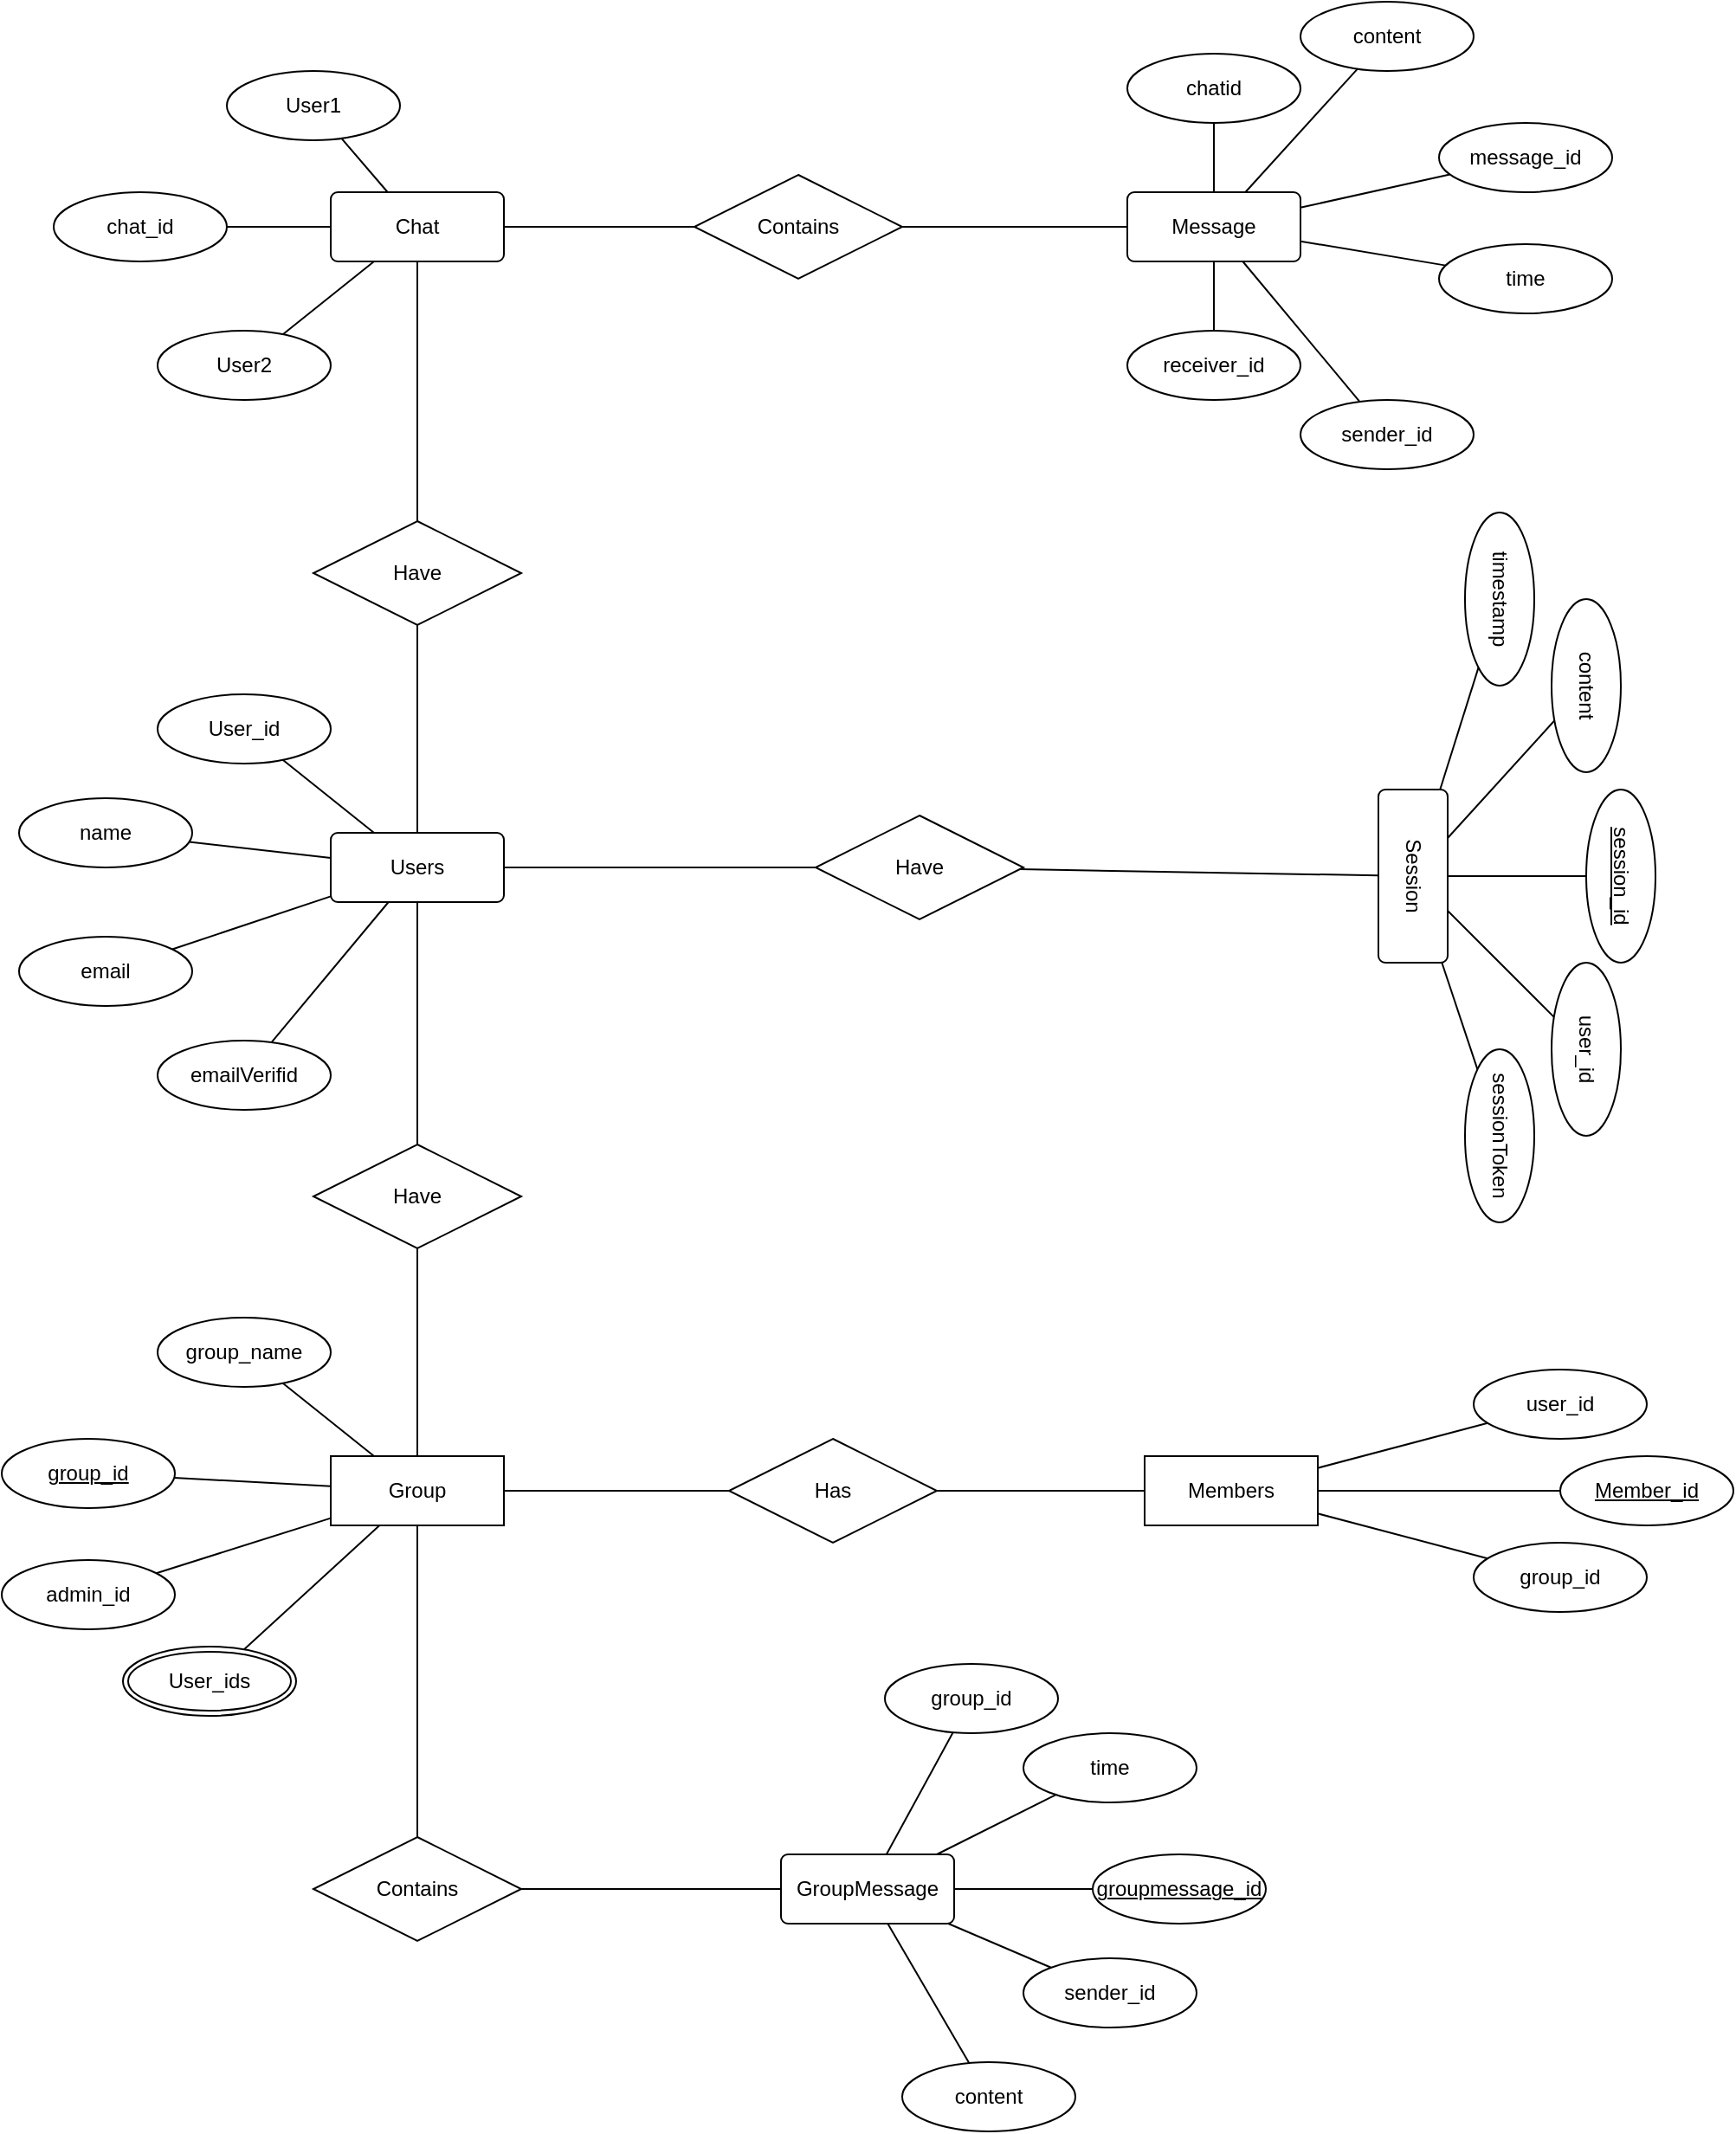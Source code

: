 <mxfile version="24.2.5" type="github">
  <diagram id="R2lEEEUBdFMjLlhIrx00" name="Page-1">
    <mxGraphModel dx="1048" dy="629" grid="1" gridSize="10" guides="1" tooltips="1" connect="1" arrows="1" fold="1" page="1" pageScale="1" pageWidth="1920" pageHeight="1200" math="0" shadow="0" extFonts="Permanent Marker^https://fonts.googleapis.com/css?family=Permanent+Marker">
      <root>
        <mxCell id="0" />
        <mxCell id="1" parent="0" />
        <mxCell id="Vi9VGwTTPAnLPLgZi41g-36" value="" style="group" parent="1" vertex="1" connectable="0">
          <mxGeometry x="70" y="150" width="260" height="190" as="geometry" />
        </mxCell>
        <mxCell id="Vi9VGwTTPAnLPLgZi41g-1" value="Chat" style="rounded=1;arcSize=10;whiteSpace=wrap;html=1;align=center;" parent="Vi9VGwTTPAnLPLgZi41g-36" vertex="1">
          <mxGeometry x="160" y="70" width="100" height="40" as="geometry" />
        </mxCell>
        <mxCell id="Vi9VGwTTPAnLPLgZi41g-2" value="chat_id" style="ellipse;whiteSpace=wrap;html=1;align=center;" parent="Vi9VGwTTPAnLPLgZi41g-36" vertex="1">
          <mxGeometry y="70" width="100" height="40" as="geometry" />
        </mxCell>
        <mxCell id="Vi9VGwTTPAnLPLgZi41g-3" value="User2" style="ellipse;whiteSpace=wrap;html=1;align=center;" parent="Vi9VGwTTPAnLPLgZi41g-36" vertex="1">
          <mxGeometry x="60" y="150" width="100" height="40" as="geometry" />
        </mxCell>
        <mxCell id="Vi9VGwTTPAnLPLgZi41g-4" value="User1" style="ellipse;whiteSpace=wrap;html=1;align=center;" parent="Vi9VGwTTPAnLPLgZi41g-36" vertex="1">
          <mxGeometry x="100" width="100" height="40" as="geometry" />
        </mxCell>
        <mxCell id="Vi9VGwTTPAnLPLgZi41g-32" value="" style="endArrow=none;html=1;rounded=0;" parent="Vi9VGwTTPAnLPLgZi41g-36" source="Vi9VGwTTPAnLPLgZi41g-3" target="Vi9VGwTTPAnLPLgZi41g-1" edge="1">
          <mxGeometry relative="1" as="geometry">
            <mxPoint x="180" y="170" as="sourcePoint" />
            <mxPoint x="340" y="170" as="targetPoint" />
          </mxGeometry>
        </mxCell>
        <mxCell id="Vi9VGwTTPAnLPLgZi41g-33" value="" style="endArrow=none;html=1;rounded=0;" parent="Vi9VGwTTPAnLPLgZi41g-36" source="Vi9VGwTTPAnLPLgZi41g-2" target="Vi9VGwTTPAnLPLgZi41g-1" edge="1">
          <mxGeometry relative="1" as="geometry">
            <mxPoint x="190" y="180" as="sourcePoint" />
            <mxPoint x="350" y="180" as="targetPoint" />
          </mxGeometry>
        </mxCell>
        <mxCell id="Vi9VGwTTPAnLPLgZi41g-34" value="" style="endArrow=none;html=1;rounded=0;" parent="Vi9VGwTTPAnLPLgZi41g-36" source="Vi9VGwTTPAnLPLgZi41g-1" target="Vi9VGwTTPAnLPLgZi41g-4" edge="1">
          <mxGeometry relative="1" as="geometry">
            <mxPoint x="200" y="190" as="sourcePoint" />
            <mxPoint x="360" y="190" as="targetPoint" />
          </mxGeometry>
        </mxCell>
        <mxCell id="Vi9VGwTTPAnLPLgZi41g-37" value="" style="group" parent="1" vertex="1" connectable="0">
          <mxGeometry x="690" y="110" width="280" height="270" as="geometry" />
        </mxCell>
        <mxCell id="Vi9VGwTTPAnLPLgZi41g-18" value="Message" style="rounded=1;arcSize=10;whiteSpace=wrap;html=1;align=center;" parent="Vi9VGwTTPAnLPLgZi41g-37" vertex="1">
          <mxGeometry y="110" width="100" height="40" as="geometry" />
        </mxCell>
        <mxCell id="Vi9VGwTTPAnLPLgZi41g-19" value="message_id" style="ellipse;whiteSpace=wrap;html=1;align=center;" parent="Vi9VGwTTPAnLPLgZi41g-37" vertex="1">
          <mxGeometry x="180" y="70" width="100" height="40" as="geometry" />
        </mxCell>
        <mxCell id="Vi9VGwTTPAnLPLgZi41g-20" value="chatid" style="ellipse;whiteSpace=wrap;html=1;align=center;" parent="Vi9VGwTTPAnLPLgZi41g-37" vertex="1">
          <mxGeometry y="30" width="100" height="40" as="geometry" />
        </mxCell>
        <mxCell id="Vi9VGwTTPAnLPLgZi41g-21" value="sender_id" style="ellipse;whiteSpace=wrap;html=1;align=center;" parent="Vi9VGwTTPAnLPLgZi41g-37" vertex="1">
          <mxGeometry x="100" y="230" width="100" height="40" as="geometry" />
        </mxCell>
        <mxCell id="Vi9VGwTTPAnLPLgZi41g-22" value="time" style="ellipse;whiteSpace=wrap;html=1;align=center;" parent="Vi9VGwTTPAnLPLgZi41g-37" vertex="1">
          <mxGeometry x="180" y="140" width="100" height="40" as="geometry" />
        </mxCell>
        <mxCell id="Vi9VGwTTPAnLPLgZi41g-23" value="content" style="ellipse;whiteSpace=wrap;html=1;align=center;" parent="Vi9VGwTTPAnLPLgZi41g-37" vertex="1">
          <mxGeometry x="100" width="100" height="40" as="geometry" />
        </mxCell>
        <mxCell id="Vi9VGwTTPAnLPLgZi41g-24" value="receiver_id" style="ellipse;whiteSpace=wrap;html=1;align=center;" parent="Vi9VGwTTPAnLPLgZi41g-37" vertex="1">
          <mxGeometry y="190" width="100" height="40" as="geometry" />
        </mxCell>
        <mxCell id="Vi9VGwTTPAnLPLgZi41g-25" value="" style="endArrow=none;html=1;rounded=0;" parent="Vi9VGwTTPAnLPLgZi41g-37" source="Vi9VGwTTPAnLPLgZi41g-18" target="Vi9VGwTTPAnLPLgZi41g-20" edge="1">
          <mxGeometry relative="1" as="geometry">
            <mxPoint x="-110" y="40" as="sourcePoint" />
            <mxPoint x="50" y="40" as="targetPoint" />
          </mxGeometry>
        </mxCell>
        <mxCell id="Vi9VGwTTPAnLPLgZi41g-27" value="" style="endArrow=none;html=1;rounded=0;" parent="Vi9VGwTTPAnLPLgZi41g-37" source="Vi9VGwTTPAnLPLgZi41g-21" target="Vi9VGwTTPAnLPLgZi41g-18" edge="1">
          <mxGeometry relative="1" as="geometry">
            <mxPoint x="-30" y="-70" as="sourcePoint" />
            <mxPoint x="130" y="-70" as="targetPoint" />
          </mxGeometry>
        </mxCell>
        <mxCell id="Vi9VGwTTPAnLPLgZi41g-28" value="" style="endArrow=none;html=1;rounded=0;" parent="Vi9VGwTTPAnLPLgZi41g-37" source="Vi9VGwTTPAnLPLgZi41g-24" target="Vi9VGwTTPAnLPLgZi41g-18" edge="1">
          <mxGeometry relative="1" as="geometry">
            <mxPoint x="-50" y="-40" as="sourcePoint" />
            <mxPoint x="110" y="-40" as="targetPoint" />
          </mxGeometry>
        </mxCell>
        <mxCell id="Vi9VGwTTPAnLPLgZi41g-29" value="" style="endArrow=none;html=1;rounded=0;" parent="Vi9VGwTTPAnLPLgZi41g-37" source="Vi9VGwTTPAnLPLgZi41g-18" target="Vi9VGwTTPAnLPLgZi41g-22" edge="1">
          <mxGeometry relative="1" as="geometry">
            <mxPoint x="-40" y="-10" as="sourcePoint" />
            <mxPoint x="120" y="-10" as="targetPoint" />
          </mxGeometry>
        </mxCell>
        <mxCell id="Vi9VGwTTPAnLPLgZi41g-30" value="" style="endArrow=none;html=1;rounded=0;" parent="Vi9VGwTTPAnLPLgZi41g-37" source="Vi9VGwTTPAnLPLgZi41g-18" target="Vi9VGwTTPAnLPLgZi41g-19" edge="1">
          <mxGeometry relative="1" as="geometry">
            <mxPoint x="-90" y="19.09" as="sourcePoint" />
            <mxPoint x="70" y="19.09" as="targetPoint" />
          </mxGeometry>
        </mxCell>
        <mxCell id="Vi9VGwTTPAnLPLgZi41g-31" value="" style="endArrow=none;html=1;rounded=0;" parent="Vi9VGwTTPAnLPLgZi41g-37" source="Vi9VGwTTPAnLPLgZi41g-18" target="Vi9VGwTTPAnLPLgZi41g-23" edge="1">
          <mxGeometry relative="1" as="geometry">
            <mxPoint x="-30" y="70" as="sourcePoint" />
            <mxPoint x="130" y="70" as="targetPoint" />
          </mxGeometry>
        </mxCell>
        <mxCell id="Vi9VGwTTPAnLPLgZi41g-38" value="Contains" style="shape=rhombus;perimeter=rhombusPerimeter;whiteSpace=wrap;html=1;align=center;" parent="1" vertex="1">
          <mxGeometry x="440" y="210" width="120" height="60" as="geometry" />
        </mxCell>
        <mxCell id="Vi9VGwTTPAnLPLgZi41g-40" value="" style="endArrow=none;html=1;rounded=0;" parent="1" source="Vi9VGwTTPAnLPLgZi41g-1" target="Vi9VGwTTPAnLPLgZi41g-38" edge="1">
          <mxGeometry relative="1" as="geometry">
            <mxPoint x="410" y="370" as="sourcePoint" />
            <mxPoint x="570" y="370" as="targetPoint" />
          </mxGeometry>
        </mxCell>
        <mxCell id="Vi9VGwTTPAnLPLgZi41g-41" value="" style="endArrow=none;html=1;rounded=0;" parent="1" source="Vi9VGwTTPAnLPLgZi41g-38" target="Vi9VGwTTPAnLPLgZi41g-18" edge="1">
          <mxGeometry relative="1" as="geometry">
            <mxPoint x="580" y="260" as="sourcePoint" />
            <mxPoint x="580" y="380" as="targetPoint" />
          </mxGeometry>
        </mxCell>
        <mxCell id="Vi9VGwTTPAnLPLgZi41g-42" value="Users" style="rounded=1;arcSize=10;whiteSpace=wrap;html=1;align=center;" parent="1" vertex="1">
          <mxGeometry x="230" y="590" width="100" height="40" as="geometry" />
        </mxCell>
        <mxCell id="Vi9VGwTTPAnLPLgZi41g-44" value="name" style="ellipse;whiteSpace=wrap;html=1;align=center;" parent="1" vertex="1">
          <mxGeometry x="50" y="570" width="100" height="40" as="geometry" />
        </mxCell>
        <mxCell id="Vi9VGwTTPAnLPLgZi41g-45" value="User_id" style="ellipse;whiteSpace=wrap;html=1;align=center;" parent="1" vertex="1">
          <mxGeometry x="130" y="510" width="100" height="40" as="geometry" />
        </mxCell>
        <mxCell id="Vi9VGwTTPAnLPLgZi41g-46" value="email" style="ellipse;whiteSpace=wrap;html=1;align=center;" parent="1" vertex="1">
          <mxGeometry x="50" y="650" width="100" height="40" as="geometry" />
        </mxCell>
        <mxCell id="Vi9VGwTTPAnLPLgZi41g-47" value="Have" style="shape=rhombus;perimeter=rhombusPerimeter;whiteSpace=wrap;html=1;align=center;" parent="1" vertex="1">
          <mxGeometry x="220" y="410" width="120" height="60" as="geometry" />
        </mxCell>
        <mxCell id="Vi9VGwTTPAnLPLgZi41g-48" value="" style="endArrow=none;html=1;rounded=0;" parent="1" source="Vi9VGwTTPAnLPLgZi41g-45" target="Vi9VGwTTPAnLPLgZi41g-42" edge="1">
          <mxGeometry relative="1" as="geometry">
            <mxPoint x="340" y="510" as="sourcePoint" />
            <mxPoint x="500" y="510" as="targetPoint" />
          </mxGeometry>
        </mxCell>
        <mxCell id="Vi9VGwTTPAnLPLgZi41g-49" value="" style="endArrow=none;html=1;rounded=0;" parent="1" source="Vi9VGwTTPAnLPLgZi41g-44" target="Vi9VGwTTPAnLPLgZi41g-42" edge="1">
          <mxGeometry relative="1" as="geometry">
            <mxPoint x="350" y="520" as="sourcePoint" />
            <mxPoint x="510" y="520" as="targetPoint" />
          </mxGeometry>
        </mxCell>
        <mxCell id="Vi9VGwTTPAnLPLgZi41g-50" value="" style="endArrow=none;html=1;rounded=0;" parent="1" source="Vi9VGwTTPAnLPLgZi41g-46" target="Vi9VGwTTPAnLPLgZi41g-42" edge="1">
          <mxGeometry relative="1" as="geometry">
            <mxPoint x="360" y="530" as="sourcePoint" />
            <mxPoint x="520" y="530" as="targetPoint" />
          </mxGeometry>
        </mxCell>
        <mxCell id="Vi9VGwTTPAnLPLgZi41g-51" value="" style="endArrow=none;html=1;rounded=0;" parent="1" source="Vi9VGwTTPAnLPLgZi41g-47" target="Vi9VGwTTPAnLPLgZi41g-1" edge="1">
          <mxGeometry relative="1" as="geometry">
            <mxPoint x="370" y="540" as="sourcePoint" />
            <mxPoint x="530" y="540" as="targetPoint" />
          </mxGeometry>
        </mxCell>
        <mxCell id="Vi9VGwTTPAnLPLgZi41g-52" value="" style="endArrow=none;html=1;rounded=0;entryX=0.5;entryY=0;entryDx=0;entryDy=0;" parent="1" source="Vi9VGwTTPAnLPLgZi41g-47" target="Vi9VGwTTPAnLPLgZi41g-42" edge="1">
          <mxGeometry relative="1" as="geometry">
            <mxPoint x="380" y="550" as="sourcePoint" />
            <mxPoint x="540" y="550" as="targetPoint" />
          </mxGeometry>
        </mxCell>
        <mxCell id="Vi9VGwTTPAnLPLgZi41g-53" value="emailVerifid" style="ellipse;whiteSpace=wrap;html=1;align=center;" parent="1" vertex="1">
          <mxGeometry x="130" y="710" width="100" height="40" as="geometry" />
        </mxCell>
        <mxCell id="Vi9VGwTTPAnLPLgZi41g-55" value="" style="endArrow=none;html=1;rounded=0;" parent="1" source="Vi9VGwTTPAnLPLgZi41g-53" target="Vi9VGwTTPAnLPLgZi41g-42" edge="1">
          <mxGeometry relative="1" as="geometry">
            <mxPoint x="330" y="530" as="sourcePoint" />
            <mxPoint x="490" y="530" as="targetPoint" />
          </mxGeometry>
        </mxCell>
        <mxCell id="T0tt__jKA5-Umze5FoJz-44" value="" style="group;rotation=90;" parent="1" vertex="1" connectable="0">
          <mxGeometry x="710" y="530" width="410" height="160" as="geometry" />
        </mxCell>
        <mxCell id="T0tt__jKA5-Umze5FoJz-29" value="Session" style="rounded=1;arcSize=10;whiteSpace=wrap;html=1;align=center;rotation=90;" parent="T0tt__jKA5-Umze5FoJz-44" vertex="1">
          <mxGeometry x="95" y="65" width="100" height="40" as="geometry" />
        </mxCell>
        <mxCell id="T0tt__jKA5-Umze5FoJz-37" value="" style="endArrow=none;html=1;rounded=0;" parent="T0tt__jKA5-Umze5FoJz-44" source="T0tt__jKA5-Umze5FoJz-29" target="T0tt__jKA5-Umze5FoJz-34" edge="1">
          <mxGeometry relative="1" as="geometry">
            <mxPoint x="225" y="-55" as="sourcePoint" />
            <mxPoint x="225" y="105" as="targetPoint" />
          </mxGeometry>
        </mxCell>
        <mxCell id="T0tt__jKA5-Umze5FoJz-38" value="" style="endArrow=none;html=1;rounded=0;" parent="T0tt__jKA5-Umze5FoJz-44" source="T0tt__jKA5-Umze5FoJz-29" target="T0tt__jKA5-Umze5FoJz-31" edge="1">
          <mxGeometry relative="1" as="geometry">
            <mxPoint x="215" y="-45" as="sourcePoint" />
            <mxPoint x="215" y="115" as="targetPoint" />
          </mxGeometry>
        </mxCell>
        <mxCell id="T0tt__jKA5-Umze5FoJz-39" value="" style="endArrow=none;html=1;rounded=0;" parent="T0tt__jKA5-Umze5FoJz-44" source="T0tt__jKA5-Umze5FoJz-35" target="T0tt__jKA5-Umze5FoJz-29" edge="1">
          <mxGeometry relative="1" as="geometry">
            <mxPoint x="205" y="-35" as="sourcePoint" />
            <mxPoint x="205" y="125" as="targetPoint" />
          </mxGeometry>
        </mxCell>
        <mxCell id="T0tt__jKA5-Umze5FoJz-40" value="" style="endArrow=none;html=1;rounded=0;" parent="T0tt__jKA5-Umze5FoJz-44" source="T0tt__jKA5-Umze5FoJz-29" target="T0tt__jKA5-Umze5FoJz-30" edge="1">
          <mxGeometry relative="1" as="geometry">
            <mxPoint x="195" y="-25" as="sourcePoint" />
            <mxPoint x="195" y="135" as="targetPoint" />
          </mxGeometry>
        </mxCell>
        <mxCell id="T0tt__jKA5-Umze5FoJz-41" value="" style="endArrow=none;html=1;rounded=0;" parent="T0tt__jKA5-Umze5FoJz-44" source="T0tt__jKA5-Umze5FoJz-29" target="T0tt__jKA5-Umze5FoJz-33" edge="1">
          <mxGeometry relative="1" as="geometry">
            <mxPoint x="185" y="-15" as="sourcePoint" />
            <mxPoint x="185" y="145" as="targetPoint" />
          </mxGeometry>
        </mxCell>
        <mxCell id="T0tt__jKA5-Umze5FoJz-43" value="" style="group;rotation=90;" parent="T0tt__jKA5-Umze5FoJz-44" vertex="1" connectable="0">
          <mxGeometry x="25" y="25" width="410" height="110" as="geometry" />
        </mxCell>
        <mxCell id="T0tt__jKA5-Umze5FoJz-30" value="user_id" style="ellipse;whiteSpace=wrap;html=1;align=center;rotation=90;" parent="T0tt__jKA5-Umze5FoJz-43" vertex="1">
          <mxGeometry x="170" y="140" width="100" height="40" as="geometry" />
        </mxCell>
        <mxCell id="T0tt__jKA5-Umze5FoJz-31" value="content" style="ellipse;whiteSpace=wrap;html=1;align=center;rotation=90;" parent="T0tt__jKA5-Umze5FoJz-43" vertex="1">
          <mxGeometry x="170" y="-70" width="100" height="40" as="geometry" />
        </mxCell>
        <mxCell id="T0tt__jKA5-Umze5FoJz-33" value="sessionToken" style="ellipse;whiteSpace=wrap;html=1;align=center;rotation=90;" parent="T0tt__jKA5-Umze5FoJz-43" vertex="1">
          <mxGeometry x="120" y="190" width="100" height="40" as="geometry" />
        </mxCell>
        <mxCell id="T0tt__jKA5-Umze5FoJz-34" value="session_id" style="ellipse;whiteSpace=wrap;html=1;align=center;fontStyle=4;rotation=90;" parent="T0tt__jKA5-Umze5FoJz-43" vertex="1">
          <mxGeometry x="190" y="40" width="100" height="40" as="geometry" />
        </mxCell>
        <mxCell id="T0tt__jKA5-Umze5FoJz-35" value="timestamp" style="ellipse;whiteSpace=wrap;html=1;align=center;rotation=90;" parent="T0tt__jKA5-Umze5FoJz-43" vertex="1">
          <mxGeometry x="120" y="-120" width="100" height="40" as="geometry" />
        </mxCell>
        <mxCell id="T0tt__jKA5-Umze5FoJz-49" value="Have" style="shape=rhombus;perimeter=rhombusPerimeter;whiteSpace=wrap;html=1;align=center;" parent="1" vertex="1">
          <mxGeometry x="220" y="770" width="120" height="60" as="geometry" />
        </mxCell>
        <mxCell id="T0tt__jKA5-Umze5FoJz-50" value="" style="endArrow=none;html=1;rounded=0;" parent="1" source="T0tt__jKA5-Umze5FoJz-49" target="Vi9VGwTTPAnLPLgZi41g-42" edge="1">
          <mxGeometry relative="1" as="geometry">
            <mxPoint x="500" y="910" as="sourcePoint" />
            <mxPoint x="410" y="630" as="targetPoint" />
          </mxGeometry>
        </mxCell>
        <mxCell id="T0tt__jKA5-Umze5FoJz-51" value="" style="endArrow=none;html=1;rounded=0;" parent="1" source="T0tt__jKA5-Umze5FoJz-49" target="T0tt__jKA5-Umze5FoJz-16" edge="1">
          <mxGeometry relative="1" as="geometry">
            <mxPoint x="510" y="920" as="sourcePoint" />
            <mxPoint x="410" y="960" as="targetPoint" />
          </mxGeometry>
        </mxCell>
        <mxCell id="T0tt__jKA5-Umze5FoJz-52" value="Have" style="shape=rhombus;perimeter=rhombusPerimeter;whiteSpace=wrap;html=1;align=center;" parent="1" vertex="1">
          <mxGeometry x="510" y="580" width="120" height="60" as="geometry" />
        </mxCell>
        <mxCell id="T0tt__jKA5-Umze5FoJz-54" value="" style="endArrow=none;html=1;rounded=0;" parent="1" source="T0tt__jKA5-Umze5FoJz-52" target="T0tt__jKA5-Umze5FoJz-29" edge="1">
          <mxGeometry relative="1" as="geometry">
            <mxPoint x="460" y="670" as="sourcePoint" />
            <mxPoint x="620" y="670" as="targetPoint" />
          </mxGeometry>
        </mxCell>
        <mxCell id="T0tt__jKA5-Umze5FoJz-55" value="" style="endArrow=none;html=1;rounded=0;" parent="1" source="Vi9VGwTTPAnLPLgZi41g-42" target="T0tt__jKA5-Umze5FoJz-52" edge="1">
          <mxGeometry relative="1" as="geometry">
            <mxPoint x="380" y="700" as="sourcePoint" />
            <mxPoint x="630" y="680" as="targetPoint" />
          </mxGeometry>
        </mxCell>
        <mxCell id="T0tt__jKA5-Umze5FoJz-65" value="Has" style="shape=rhombus;perimeter=rhombusPerimeter;whiteSpace=wrap;html=1;align=center;" parent="1" vertex="1">
          <mxGeometry x="460" y="940" width="120" height="60" as="geometry" />
        </mxCell>
        <mxCell id="T0tt__jKA5-Umze5FoJz-67" value="" style="endArrow=none;html=1;rounded=0;" parent="1" source="T0tt__jKA5-Umze5FoJz-16" target="T0tt__jKA5-Umze5FoJz-65" edge="1">
          <mxGeometry relative="1" as="geometry">
            <mxPoint x="390" y="770" as="sourcePoint" />
            <mxPoint x="550" y="770" as="targetPoint" />
          </mxGeometry>
        </mxCell>
        <mxCell id="T0tt__jKA5-Umze5FoJz-68" value="" style="endArrow=none;html=1;rounded=0;" parent="1" source="T0tt__jKA5-Umze5FoJz-65" target="T0tt__jKA5-Umze5FoJz-11" edge="1">
          <mxGeometry relative="1" as="geometry">
            <mxPoint x="400" y="780" as="sourcePoint" />
            <mxPoint x="560" y="780" as="targetPoint" />
          </mxGeometry>
        </mxCell>
        <mxCell id="7wosPKf5n-4ov4MLaff9-3" value="" style="group" vertex="1" connectable="0" parent="1">
          <mxGeometry x="700" y="900" width="340" height="140" as="geometry" />
        </mxCell>
        <mxCell id="T0tt__jKA5-Umze5FoJz-11" value="Members" style="whiteSpace=wrap;html=1;align=center;" parent="7wosPKf5n-4ov4MLaff9-3" vertex="1">
          <mxGeometry y="50" width="100" height="40" as="geometry" />
        </mxCell>
        <mxCell id="T0tt__jKA5-Umze5FoJz-10" value="" style="endArrow=none;html=1;rounded=0;" parent="7wosPKf5n-4ov4MLaff9-3" source="T0tt__jKA5-Umze5FoJz-8" target="T0tt__jKA5-Umze5FoJz-11" edge="1">
          <mxGeometry relative="1" as="geometry">
            <mxPoint x="50" y="282.5" as="sourcePoint" />
            <mxPoint x="210" y="282.5" as="targetPoint" />
          </mxGeometry>
        </mxCell>
        <mxCell id="T0tt__jKA5-Umze5FoJz-12" value="" style="endArrow=none;html=1;rounded=0;" parent="7wosPKf5n-4ov4MLaff9-3" source="T0tt__jKA5-Umze5FoJz-5" target="T0tt__jKA5-Umze5FoJz-11" edge="1">
          <mxGeometry relative="1" as="geometry">
            <mxPoint x="-40" y="372.5" as="sourcePoint" />
            <mxPoint x="120" y="372.5" as="targetPoint" />
          </mxGeometry>
        </mxCell>
        <mxCell id="T0tt__jKA5-Umze5FoJz-14" value="" style="endArrow=none;html=1;rounded=0;" parent="7wosPKf5n-4ov4MLaff9-3" source="T0tt__jKA5-Umze5FoJz-7" target="T0tt__jKA5-Umze5FoJz-11" edge="1">
          <mxGeometry relative="1" as="geometry">
            <mxPoint x="-50" y="362.5" as="sourcePoint" />
            <mxPoint x="110" y="362.5" as="targetPoint" />
          </mxGeometry>
        </mxCell>
        <mxCell id="7wosPKf5n-4ov4MLaff9-2" value="" style="group" vertex="1" connectable="0" parent="7wosPKf5n-4ov4MLaff9-3">
          <mxGeometry x="190" width="150" height="140" as="geometry" />
        </mxCell>
        <mxCell id="T0tt__jKA5-Umze5FoJz-5" value="Member_id" style="ellipse;whiteSpace=wrap;html=1;align=center;fontStyle=4;" parent="7wosPKf5n-4ov4MLaff9-2" vertex="1">
          <mxGeometry x="50" y="50" width="100" height="40" as="geometry" />
        </mxCell>
        <mxCell id="T0tt__jKA5-Umze5FoJz-7" value="user_id" style="ellipse;whiteSpace=wrap;html=1;align=center;container=0;" parent="7wosPKf5n-4ov4MLaff9-2" vertex="1">
          <mxGeometry width="100" height="40" as="geometry" />
        </mxCell>
        <mxCell id="T0tt__jKA5-Umze5FoJz-8" value="group_id" style="ellipse;whiteSpace=wrap;html=1;align=center;container=0;" parent="7wosPKf5n-4ov4MLaff9-2" vertex="1">
          <mxGeometry y="100" width="100" height="40" as="geometry" />
        </mxCell>
        <mxCell id="7wosPKf5n-4ov4MLaff9-18" value="Contains" style="shape=rhombus;perimeter=rhombusPerimeter;whiteSpace=wrap;html=1;align=center;" vertex="1" parent="1">
          <mxGeometry x="220" y="1170" width="120" height="60" as="geometry" />
        </mxCell>
        <mxCell id="7wosPKf5n-4ov4MLaff9-19" value="" style="endArrow=none;html=1;rounded=0;" edge="1" parent="1" source="7wosPKf5n-4ov4MLaff9-18" target="7wosPKf5n-4ov4MLaff9-5">
          <mxGeometry relative="1" as="geometry">
            <mxPoint x="700" y="1210" as="sourcePoint" />
            <mxPoint x="700" y="1330" as="targetPoint" />
          </mxGeometry>
        </mxCell>
        <mxCell id="T0tt__jKA5-Umze5FoJz-19" value="group_id" style="ellipse;whiteSpace=wrap;html=1;align=center;fontStyle=4;" parent="1" vertex="1">
          <mxGeometry x="40" y="940" width="100" height="40" as="geometry" />
        </mxCell>
        <mxCell id="T0tt__jKA5-Umze5FoJz-24" value="" style="endArrow=none;html=1;rounded=0;" parent="1" source="T0tt__jKA5-Umze5FoJz-19" target="T0tt__jKA5-Umze5FoJz-16" edge="1">
          <mxGeometry relative="1" as="geometry">
            <mxPoint x="1050" y="1750" as="sourcePoint" />
            <mxPoint x="1210" y="1750" as="targetPoint" />
          </mxGeometry>
        </mxCell>
        <mxCell id="T0tt__jKA5-Umze5FoJz-16" value="Group" style="whiteSpace=wrap;html=1;align=center;" parent="1" vertex="1">
          <mxGeometry x="230" y="950" width="100" height="40" as="geometry" />
        </mxCell>
        <mxCell id="T0tt__jKA5-Umze5FoJz-23" value="" style="endArrow=none;html=1;rounded=0;" parent="1" source="T0tt__jKA5-Umze5FoJz-18" target="T0tt__jKA5-Umze5FoJz-16" edge="1">
          <mxGeometry relative="1" as="geometry">
            <mxPoint x="1080" y="1780" as="sourcePoint" />
            <mxPoint x="1240" y="1780" as="targetPoint" />
          </mxGeometry>
        </mxCell>
        <mxCell id="T0tt__jKA5-Umze5FoJz-25" value="" style="endArrow=none;html=1;rounded=0;" parent="1" source="T0tt__jKA5-Umze5FoJz-16" target="T0tt__jKA5-Umze5FoJz-20" edge="1">
          <mxGeometry relative="1" as="geometry">
            <mxPoint x="1090" y="1790" as="sourcePoint" />
            <mxPoint x="1250" y="1790" as="targetPoint" />
          </mxGeometry>
        </mxCell>
        <mxCell id="T0tt__jKA5-Umze5FoJz-27" value="" style="endArrow=none;html=1;rounded=0;" parent="1" source="T0tt__jKA5-Umze5FoJz-22" target="T0tt__jKA5-Umze5FoJz-16" edge="1">
          <mxGeometry relative="1" as="geometry">
            <mxPoint x="754.275" y="1402.85" as="sourcePoint" />
            <mxPoint x="1230" y="1770" as="targetPoint" />
          </mxGeometry>
        </mxCell>
        <mxCell id="T0tt__jKA5-Umze5FoJz-18" value="group_name" style="ellipse;whiteSpace=wrap;html=1;align=center;" parent="1" vertex="1">
          <mxGeometry x="130" y="870" width="100" height="40" as="geometry" />
        </mxCell>
        <mxCell id="T0tt__jKA5-Umze5FoJz-20" value="admin_id" style="ellipse;whiteSpace=wrap;html=1;align=center;" parent="1" vertex="1">
          <mxGeometry x="40" y="1010" width="100" height="40" as="geometry" />
        </mxCell>
        <mxCell id="T0tt__jKA5-Umze5FoJz-22" value="User_ids" style="ellipse;shape=doubleEllipse;margin=3;whiteSpace=wrap;html=1;align=center;" parent="1" vertex="1">
          <mxGeometry x="110" y="1060" width="100" height="40" as="geometry" />
        </mxCell>
        <mxCell id="7wosPKf5n-4ov4MLaff9-21" value="" style="endArrow=none;html=1;rounded=0;" edge="1" parent="1" source="T0tt__jKA5-Umze5FoJz-16" target="7wosPKf5n-4ov4MLaff9-18">
          <mxGeometry relative="1" as="geometry">
            <mxPoint x="500" y="1070" as="sourcePoint" />
            <mxPoint x="660" y="1070" as="targetPoint" />
          </mxGeometry>
        </mxCell>
        <mxCell id="7wosPKf5n-4ov4MLaff9-24" value="" style="group" vertex="1" connectable="0" parent="1">
          <mxGeometry x="490" y="1070" width="280" height="270" as="geometry" />
        </mxCell>
        <mxCell id="7wosPKf5n-4ov4MLaff9-5" value="GroupMessage" style="rounded=1;arcSize=10;whiteSpace=wrap;html=1;align=center;container=0;" vertex="1" parent="7wosPKf5n-4ov4MLaff9-24">
          <mxGeometry y="110" width="100" height="40" as="geometry" />
        </mxCell>
        <mxCell id="7wosPKf5n-4ov4MLaff9-13" value="" style="endArrow=none;html=1;rounded=0;" edge="1" parent="7wosPKf5n-4ov4MLaff9-24" source="7wosPKf5n-4ov4MLaff9-8" target="7wosPKf5n-4ov4MLaff9-5">
          <mxGeometry relative="1" as="geometry">
            <mxPoint x="-30" y="-70" as="sourcePoint" />
            <mxPoint x="130" y="-70" as="targetPoint" />
          </mxGeometry>
        </mxCell>
        <mxCell id="7wosPKf5n-4ov4MLaff9-14" value="" style="endArrow=none;html=1;rounded=0;" edge="1" parent="7wosPKf5n-4ov4MLaff9-24" source="7wosPKf5n-4ov4MLaff9-11" target="7wosPKf5n-4ov4MLaff9-5">
          <mxGeometry relative="1" as="geometry">
            <mxPoint x="-50" y="-40" as="sourcePoint" />
            <mxPoint x="110" y="-40" as="targetPoint" />
          </mxGeometry>
        </mxCell>
        <mxCell id="7wosPKf5n-4ov4MLaff9-15" value="" style="endArrow=none;html=1;rounded=0;" edge="1" parent="7wosPKf5n-4ov4MLaff9-24" source="7wosPKf5n-4ov4MLaff9-5" target="7wosPKf5n-4ov4MLaff9-9">
          <mxGeometry relative="1" as="geometry">
            <mxPoint x="-40" y="-10" as="sourcePoint" />
            <mxPoint x="120" y="-10" as="targetPoint" />
          </mxGeometry>
        </mxCell>
        <mxCell id="7wosPKf5n-4ov4MLaff9-16" value="" style="endArrow=none;html=1;rounded=0;" edge="1" parent="7wosPKf5n-4ov4MLaff9-24" source="7wosPKf5n-4ov4MLaff9-5" target="7wosPKf5n-4ov4MLaff9-6">
          <mxGeometry relative="1" as="geometry">
            <mxPoint x="-90" y="19.09" as="sourcePoint" />
            <mxPoint x="70" y="19.09" as="targetPoint" />
          </mxGeometry>
        </mxCell>
        <mxCell id="7wosPKf5n-4ov4MLaff9-17" value="" style="endArrow=none;html=1;rounded=0;" edge="1" parent="7wosPKf5n-4ov4MLaff9-24" source="7wosPKf5n-4ov4MLaff9-5" target="7wosPKf5n-4ov4MLaff9-10">
          <mxGeometry relative="1" as="geometry">
            <mxPoint x="-30" y="70" as="sourcePoint" />
            <mxPoint x="130" y="70" as="targetPoint" />
          </mxGeometry>
        </mxCell>
        <mxCell id="7wosPKf5n-4ov4MLaff9-25" value="" style="group" vertex="1" connectable="0" parent="7wosPKf5n-4ov4MLaff9-24">
          <mxGeometry x="60" width="220" height="270" as="geometry" />
        </mxCell>
        <mxCell id="7wosPKf5n-4ov4MLaff9-6" value="&lt;u&gt;groupmessage_id&lt;/u&gt;" style="ellipse;whiteSpace=wrap;html=1;align=center;container=0;" vertex="1" parent="7wosPKf5n-4ov4MLaff9-25">
          <mxGeometry x="120" y="110" width="100" height="40" as="geometry" />
        </mxCell>
        <mxCell id="7wosPKf5n-4ov4MLaff9-8" value="sender_id" style="ellipse;whiteSpace=wrap;html=1;align=center;container=0;" vertex="1" parent="7wosPKf5n-4ov4MLaff9-25">
          <mxGeometry x="80" y="170" width="100" height="40" as="geometry" />
        </mxCell>
        <mxCell id="7wosPKf5n-4ov4MLaff9-9" value="time" style="ellipse;whiteSpace=wrap;html=1;align=center;container=0;" vertex="1" parent="7wosPKf5n-4ov4MLaff9-25">
          <mxGeometry x="80" y="40" width="100" height="40" as="geometry" />
        </mxCell>
        <mxCell id="7wosPKf5n-4ov4MLaff9-10" value="content" style="ellipse;whiteSpace=wrap;html=1;align=center;container=0;" vertex="1" parent="7wosPKf5n-4ov4MLaff9-25">
          <mxGeometry x="10" y="230" width="100" height="40" as="geometry" />
        </mxCell>
        <mxCell id="7wosPKf5n-4ov4MLaff9-11" value="group_id" style="ellipse;whiteSpace=wrap;html=1;align=center;container=0;" vertex="1" parent="7wosPKf5n-4ov4MLaff9-25">
          <mxGeometry width="100" height="40" as="geometry" />
        </mxCell>
      </root>
    </mxGraphModel>
  </diagram>
</mxfile>
